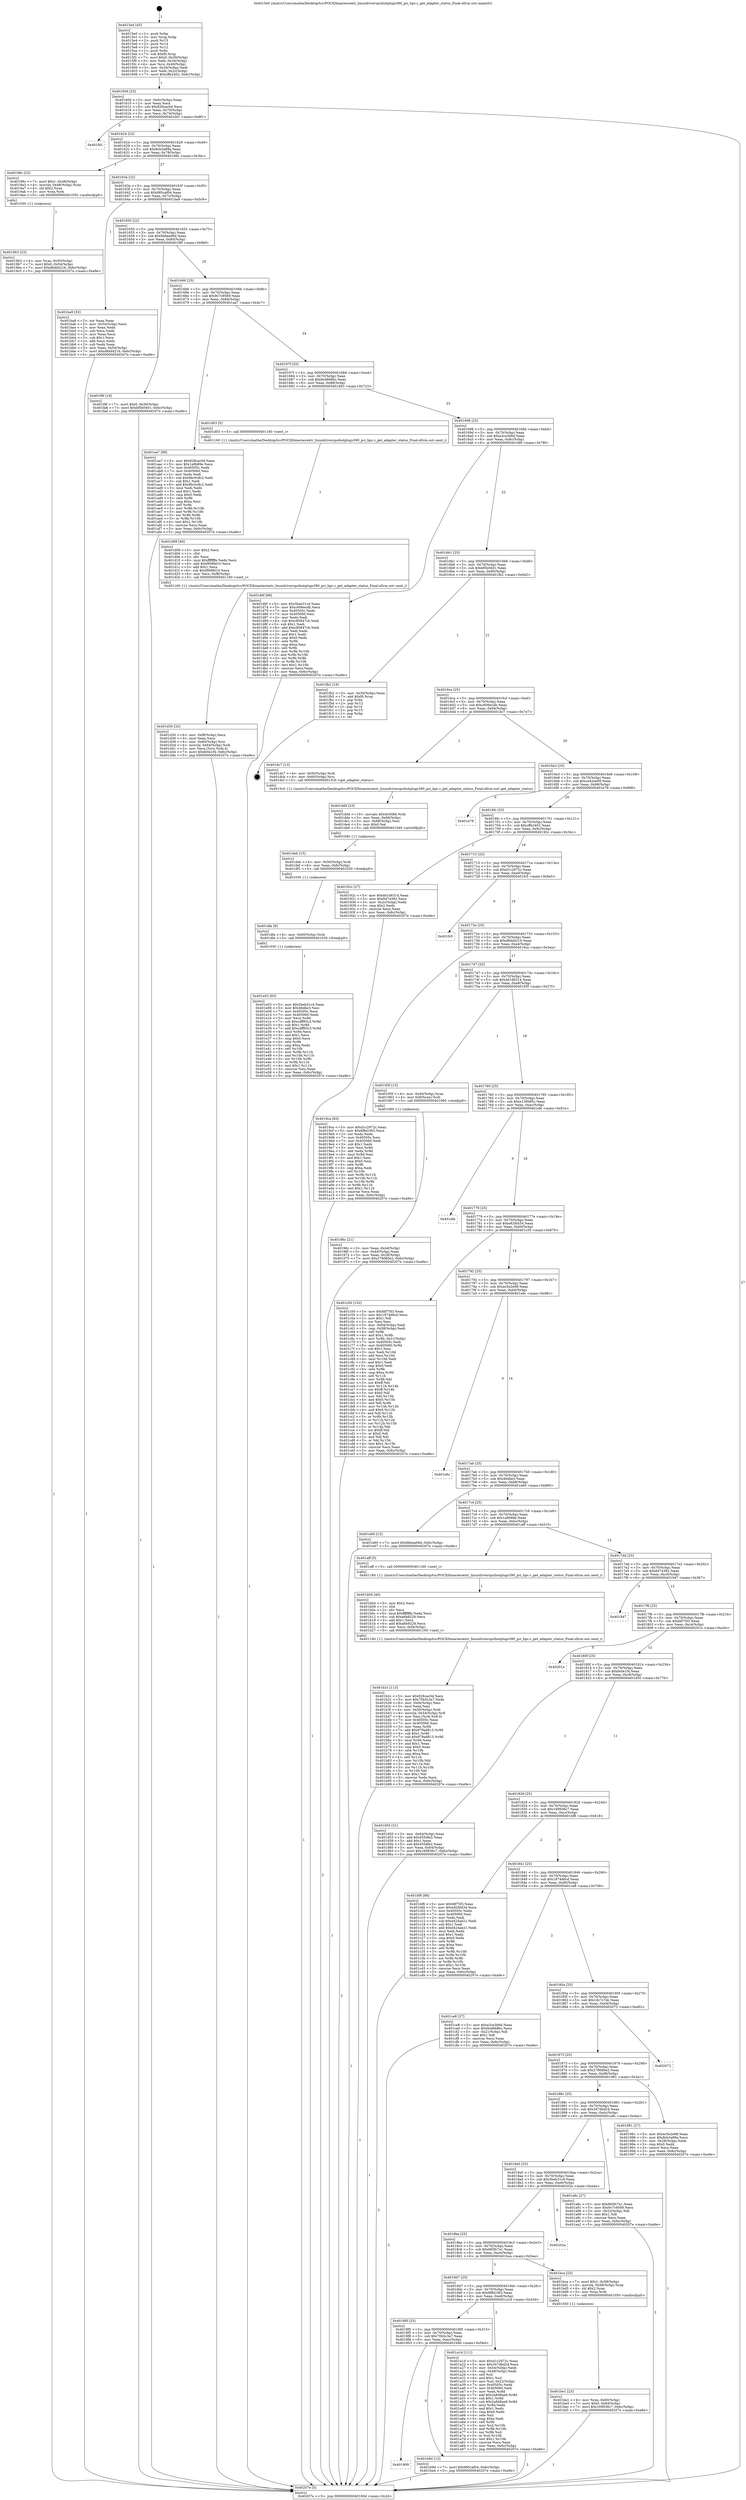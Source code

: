 digraph "0x4015e0" {
  label = "0x4015e0 (/mnt/c/Users/mathe/Desktop/tcc/POCII/binaries/extr_linuxdriverspcihotplugs390_pci_hpc.c_get_adapter_status_Final-ollvm.out::main(0))"
  labelloc = "t"
  node[shape=record]

  Entry [label="",width=0.3,height=0.3,shape=circle,fillcolor=black,style=filled]
  "0x40160d" [label="{
     0x40160d [23]\l
     | [instrs]\l
     &nbsp;&nbsp;0x40160d \<+3\>: mov -0x6c(%rbp),%eax\l
     &nbsp;&nbsp;0x401610 \<+2\>: mov %eax,%ecx\l
     &nbsp;&nbsp;0x401612 \<+6\>: sub $0x828cac0d,%ecx\l
     &nbsp;&nbsp;0x401618 \<+3\>: mov %eax,-0x70(%rbp)\l
     &nbsp;&nbsp;0x40161b \<+3\>: mov %ecx,-0x74(%rbp)\l
     &nbsp;&nbsp;0x40161e \<+6\>: je 0000000000401fd1 \<main+0x9f1\>\l
  }"]
  "0x401fd1" [label="{
     0x401fd1\l
  }", style=dashed]
  "0x401624" [label="{
     0x401624 [22]\l
     | [instrs]\l
     &nbsp;&nbsp;0x401624 \<+5\>: jmp 0000000000401629 \<main+0x49\>\l
     &nbsp;&nbsp;0x401629 \<+3\>: mov -0x70(%rbp),%eax\l
     &nbsp;&nbsp;0x40162c \<+5\>: sub $0x8cb3a89a,%eax\l
     &nbsp;&nbsp;0x401631 \<+3\>: mov %eax,-0x78(%rbp)\l
     &nbsp;&nbsp;0x401634 \<+6\>: je 000000000040199c \<main+0x3bc\>\l
  }"]
  Exit [label="",width=0.3,height=0.3,shape=circle,fillcolor=black,style=filled,peripheries=2]
  "0x40199c" [label="{
     0x40199c [23]\l
     | [instrs]\l
     &nbsp;&nbsp;0x40199c \<+7\>: movl $0x1,-0x48(%rbp)\l
     &nbsp;&nbsp;0x4019a3 \<+4\>: movslq -0x48(%rbp),%rax\l
     &nbsp;&nbsp;0x4019a7 \<+4\>: shl $0x2,%rax\l
     &nbsp;&nbsp;0x4019ab \<+3\>: mov %rax,%rdi\l
     &nbsp;&nbsp;0x4019ae \<+5\>: call 0000000000401050 \<malloc@plt\>\l
     | [calls]\l
     &nbsp;&nbsp;0x401050 \{1\} (unknown)\l
  }"]
  "0x40163a" [label="{
     0x40163a [22]\l
     | [instrs]\l
     &nbsp;&nbsp;0x40163a \<+5\>: jmp 000000000040163f \<main+0x5f\>\l
     &nbsp;&nbsp;0x40163f \<+3\>: mov -0x70(%rbp),%eax\l
     &nbsp;&nbsp;0x401642 \<+5\>: sub $0x985caf04,%eax\l
     &nbsp;&nbsp;0x401647 \<+3\>: mov %eax,-0x7c(%rbp)\l
     &nbsp;&nbsp;0x40164a \<+6\>: je 0000000000401ba9 \<main+0x5c9\>\l
  }"]
  "0x401e03" [label="{
     0x401e03 [93]\l
     | [instrs]\l
     &nbsp;&nbsp;0x401e03 \<+5\>: mov $0x3beb31c4,%eax\l
     &nbsp;&nbsp;0x401e08 \<+5\>: mov $0x46dbe3,%esi\l
     &nbsp;&nbsp;0x401e0d \<+7\>: mov 0x40505c,%ecx\l
     &nbsp;&nbsp;0x401e14 \<+7\>: mov 0x405060,%edx\l
     &nbsp;&nbsp;0x401e1b \<+3\>: mov %ecx,%r8d\l
     &nbsp;&nbsp;0x401e1e \<+7\>: sub $0xcdff93c3,%r8d\l
     &nbsp;&nbsp;0x401e25 \<+4\>: sub $0x1,%r8d\l
     &nbsp;&nbsp;0x401e29 \<+7\>: add $0xcdff93c3,%r8d\l
     &nbsp;&nbsp;0x401e30 \<+4\>: imul %r8d,%ecx\l
     &nbsp;&nbsp;0x401e34 \<+3\>: and $0x1,%ecx\l
     &nbsp;&nbsp;0x401e37 \<+3\>: cmp $0x0,%ecx\l
     &nbsp;&nbsp;0x401e3a \<+4\>: sete %r9b\l
     &nbsp;&nbsp;0x401e3e \<+3\>: cmp $0xa,%edx\l
     &nbsp;&nbsp;0x401e41 \<+4\>: setl %r10b\l
     &nbsp;&nbsp;0x401e45 \<+3\>: mov %r9b,%r11b\l
     &nbsp;&nbsp;0x401e48 \<+3\>: and %r10b,%r11b\l
     &nbsp;&nbsp;0x401e4b \<+3\>: xor %r10b,%r9b\l
     &nbsp;&nbsp;0x401e4e \<+3\>: or %r9b,%r11b\l
     &nbsp;&nbsp;0x401e51 \<+4\>: test $0x1,%r11b\l
     &nbsp;&nbsp;0x401e55 \<+3\>: cmovne %esi,%eax\l
     &nbsp;&nbsp;0x401e58 \<+3\>: mov %eax,-0x6c(%rbp)\l
     &nbsp;&nbsp;0x401e5b \<+5\>: jmp 000000000040207e \<main+0xa9e\>\l
  }"]
  "0x401ba9" [label="{
     0x401ba9 [33]\l
     | [instrs]\l
     &nbsp;&nbsp;0x401ba9 \<+2\>: xor %eax,%eax\l
     &nbsp;&nbsp;0x401bab \<+3\>: mov -0x54(%rbp),%ecx\l
     &nbsp;&nbsp;0x401bae \<+2\>: mov %eax,%edx\l
     &nbsp;&nbsp;0x401bb0 \<+2\>: sub %ecx,%edx\l
     &nbsp;&nbsp;0x401bb2 \<+2\>: mov %eax,%ecx\l
     &nbsp;&nbsp;0x401bb4 \<+3\>: sub $0x1,%ecx\l
     &nbsp;&nbsp;0x401bb7 \<+2\>: add %ecx,%edx\l
     &nbsp;&nbsp;0x401bb9 \<+2\>: sub %edx,%eax\l
     &nbsp;&nbsp;0x401bbb \<+3\>: mov %eax,-0x54(%rbp)\l
     &nbsp;&nbsp;0x401bbe \<+7\>: movl $0xd8dd4216,-0x6c(%rbp)\l
     &nbsp;&nbsp;0x401bc5 \<+5\>: jmp 000000000040207e \<main+0xa9e\>\l
  }"]
  "0x401650" [label="{
     0x401650 [22]\l
     | [instrs]\l
     &nbsp;&nbsp;0x401650 \<+5\>: jmp 0000000000401655 \<main+0x75\>\l
     &nbsp;&nbsp;0x401655 \<+3\>: mov -0x70(%rbp),%eax\l
     &nbsp;&nbsp;0x401658 \<+5\>: sub $0x9bbea06d,%eax\l
     &nbsp;&nbsp;0x40165d \<+3\>: mov %eax,-0x80(%rbp)\l
     &nbsp;&nbsp;0x401660 \<+6\>: je 0000000000401f9f \<main+0x9bf\>\l
  }"]
  "0x401dfa" [label="{
     0x401dfa [9]\l
     | [instrs]\l
     &nbsp;&nbsp;0x401dfa \<+4\>: mov -0x60(%rbp),%rdi\l
     &nbsp;&nbsp;0x401dfe \<+5\>: call 0000000000401030 \<free@plt\>\l
     | [calls]\l
     &nbsp;&nbsp;0x401030 \{1\} (unknown)\l
  }"]
  "0x401f9f" [label="{
     0x401f9f [19]\l
     | [instrs]\l
     &nbsp;&nbsp;0x401f9f \<+7\>: movl $0x0,-0x30(%rbp)\l
     &nbsp;&nbsp;0x401fa6 \<+7\>: movl $0xbf5b0401,-0x6c(%rbp)\l
     &nbsp;&nbsp;0x401fad \<+5\>: jmp 000000000040207e \<main+0xa9e\>\l
  }"]
  "0x401666" [label="{
     0x401666 [25]\l
     | [instrs]\l
     &nbsp;&nbsp;0x401666 \<+5\>: jmp 000000000040166b \<main+0x8b\>\l
     &nbsp;&nbsp;0x40166b \<+3\>: mov -0x70(%rbp),%eax\l
     &nbsp;&nbsp;0x40166e \<+5\>: sub $0x9c7c9569,%eax\l
     &nbsp;&nbsp;0x401673 \<+6\>: mov %eax,-0x84(%rbp)\l
     &nbsp;&nbsp;0x401679 \<+6\>: je 0000000000401aa7 \<main+0x4c7\>\l
  }"]
  "0x401deb" [label="{
     0x401deb [15]\l
     | [instrs]\l
     &nbsp;&nbsp;0x401deb \<+4\>: mov -0x50(%rbp),%rdi\l
     &nbsp;&nbsp;0x401def \<+6\>: mov %eax,-0xfc(%rbp)\l
     &nbsp;&nbsp;0x401df5 \<+5\>: call 0000000000401030 \<free@plt\>\l
     | [calls]\l
     &nbsp;&nbsp;0x401030 \{1\} (unknown)\l
  }"]
  "0x401aa7" [label="{
     0x401aa7 [88]\l
     | [instrs]\l
     &nbsp;&nbsp;0x401aa7 \<+5\>: mov $0x828cac0d,%eax\l
     &nbsp;&nbsp;0x401aac \<+5\>: mov $0x1a9b89e,%ecx\l
     &nbsp;&nbsp;0x401ab1 \<+7\>: mov 0x40505c,%edx\l
     &nbsp;&nbsp;0x401ab8 \<+7\>: mov 0x405060,%esi\l
     &nbsp;&nbsp;0x401abf \<+2\>: mov %edx,%edi\l
     &nbsp;&nbsp;0x401ac1 \<+6\>: sub $0x9bc0c8c2,%edi\l
     &nbsp;&nbsp;0x401ac7 \<+3\>: sub $0x1,%edi\l
     &nbsp;&nbsp;0x401aca \<+6\>: add $0x9bc0c8c2,%edi\l
     &nbsp;&nbsp;0x401ad0 \<+3\>: imul %edi,%edx\l
     &nbsp;&nbsp;0x401ad3 \<+3\>: and $0x1,%edx\l
     &nbsp;&nbsp;0x401ad6 \<+3\>: cmp $0x0,%edx\l
     &nbsp;&nbsp;0x401ad9 \<+4\>: sete %r8b\l
     &nbsp;&nbsp;0x401add \<+3\>: cmp $0xa,%esi\l
     &nbsp;&nbsp;0x401ae0 \<+4\>: setl %r9b\l
     &nbsp;&nbsp;0x401ae4 \<+3\>: mov %r8b,%r10b\l
     &nbsp;&nbsp;0x401ae7 \<+3\>: and %r9b,%r10b\l
     &nbsp;&nbsp;0x401aea \<+3\>: xor %r9b,%r8b\l
     &nbsp;&nbsp;0x401aed \<+3\>: or %r8b,%r10b\l
     &nbsp;&nbsp;0x401af0 \<+4\>: test $0x1,%r10b\l
     &nbsp;&nbsp;0x401af4 \<+3\>: cmovne %ecx,%eax\l
     &nbsp;&nbsp;0x401af7 \<+3\>: mov %eax,-0x6c(%rbp)\l
     &nbsp;&nbsp;0x401afa \<+5\>: jmp 000000000040207e \<main+0xa9e\>\l
  }"]
  "0x40167f" [label="{
     0x40167f [25]\l
     | [instrs]\l
     &nbsp;&nbsp;0x40167f \<+5\>: jmp 0000000000401684 \<main+0xa4\>\l
     &nbsp;&nbsp;0x401684 \<+3\>: mov -0x70(%rbp),%eax\l
     &nbsp;&nbsp;0x401687 \<+5\>: sub $0x9cd668bc,%eax\l
     &nbsp;&nbsp;0x40168c \<+6\>: mov %eax,-0x88(%rbp)\l
     &nbsp;&nbsp;0x401692 \<+6\>: je 0000000000401d03 \<main+0x723\>\l
  }"]
  "0x401dd4" [label="{
     0x401dd4 [23]\l
     | [instrs]\l
     &nbsp;&nbsp;0x401dd4 \<+10\>: movabs $0x4030b6,%rdi\l
     &nbsp;&nbsp;0x401dde \<+3\>: mov %eax,-0x68(%rbp)\l
     &nbsp;&nbsp;0x401de1 \<+3\>: mov -0x68(%rbp),%esi\l
     &nbsp;&nbsp;0x401de4 \<+2\>: mov $0x0,%al\l
     &nbsp;&nbsp;0x401de6 \<+5\>: call 0000000000401040 \<printf@plt\>\l
     | [calls]\l
     &nbsp;&nbsp;0x401040 \{1\} (unknown)\l
  }"]
  "0x401d03" [label="{
     0x401d03 [5]\l
     | [instrs]\l
     &nbsp;&nbsp;0x401d03 \<+5\>: call 0000000000401160 \<next_i\>\l
     | [calls]\l
     &nbsp;&nbsp;0x401160 \{1\} (/mnt/c/Users/mathe/Desktop/tcc/POCII/binaries/extr_linuxdriverspcihotplugs390_pci_hpc.c_get_adapter_status_Final-ollvm.out::next_i)\l
  }"]
  "0x401698" [label="{
     0x401698 [25]\l
     | [instrs]\l
     &nbsp;&nbsp;0x401698 \<+5\>: jmp 000000000040169d \<main+0xbd\>\l
     &nbsp;&nbsp;0x40169d \<+3\>: mov -0x70(%rbp),%eax\l
     &nbsp;&nbsp;0x4016a0 \<+5\>: sub $0xa3ce3b6d,%eax\l
     &nbsp;&nbsp;0x4016a5 \<+6\>: mov %eax,-0x8c(%rbp)\l
     &nbsp;&nbsp;0x4016ab \<+6\>: je 0000000000401d6f \<main+0x78f\>\l
  }"]
  "0x401d30" [label="{
     0x401d30 [32]\l
     | [instrs]\l
     &nbsp;&nbsp;0x401d30 \<+6\>: mov -0xf8(%rbp),%ecx\l
     &nbsp;&nbsp;0x401d36 \<+3\>: imul %eax,%ecx\l
     &nbsp;&nbsp;0x401d39 \<+4\>: mov -0x60(%rbp),%rsi\l
     &nbsp;&nbsp;0x401d3d \<+4\>: movslq -0x64(%rbp),%rdi\l
     &nbsp;&nbsp;0x401d41 \<+3\>: mov %ecx,(%rsi,%rdi,4)\l
     &nbsp;&nbsp;0x401d44 \<+7\>: movl $0xfe5e1f4,-0x6c(%rbp)\l
     &nbsp;&nbsp;0x401d4b \<+5\>: jmp 000000000040207e \<main+0xa9e\>\l
  }"]
  "0x401d6f" [label="{
     0x401d6f [88]\l
     | [instrs]\l
     &nbsp;&nbsp;0x401d6f \<+5\>: mov $0x3beb31c4,%eax\l
     &nbsp;&nbsp;0x401d74 \<+5\>: mov $0xc606ecdb,%ecx\l
     &nbsp;&nbsp;0x401d79 \<+7\>: mov 0x40505c,%edx\l
     &nbsp;&nbsp;0x401d80 \<+7\>: mov 0x405060,%esi\l
     &nbsp;&nbsp;0x401d87 \<+2\>: mov %edx,%edi\l
     &nbsp;&nbsp;0x401d89 \<+6\>: sub $0xc85847cb,%edi\l
     &nbsp;&nbsp;0x401d8f \<+3\>: sub $0x1,%edi\l
     &nbsp;&nbsp;0x401d92 \<+6\>: add $0xc85847cb,%edi\l
     &nbsp;&nbsp;0x401d98 \<+3\>: imul %edi,%edx\l
     &nbsp;&nbsp;0x401d9b \<+3\>: and $0x1,%edx\l
     &nbsp;&nbsp;0x401d9e \<+3\>: cmp $0x0,%edx\l
     &nbsp;&nbsp;0x401da1 \<+4\>: sete %r8b\l
     &nbsp;&nbsp;0x401da5 \<+3\>: cmp $0xa,%esi\l
     &nbsp;&nbsp;0x401da8 \<+4\>: setl %r9b\l
     &nbsp;&nbsp;0x401dac \<+3\>: mov %r8b,%r10b\l
     &nbsp;&nbsp;0x401daf \<+3\>: and %r9b,%r10b\l
     &nbsp;&nbsp;0x401db2 \<+3\>: xor %r9b,%r8b\l
     &nbsp;&nbsp;0x401db5 \<+3\>: or %r8b,%r10b\l
     &nbsp;&nbsp;0x401db8 \<+4\>: test $0x1,%r10b\l
     &nbsp;&nbsp;0x401dbc \<+3\>: cmovne %ecx,%eax\l
     &nbsp;&nbsp;0x401dbf \<+3\>: mov %eax,-0x6c(%rbp)\l
     &nbsp;&nbsp;0x401dc2 \<+5\>: jmp 000000000040207e \<main+0xa9e\>\l
  }"]
  "0x4016b1" [label="{
     0x4016b1 [25]\l
     | [instrs]\l
     &nbsp;&nbsp;0x4016b1 \<+5\>: jmp 00000000004016b6 \<main+0xd6\>\l
     &nbsp;&nbsp;0x4016b6 \<+3\>: mov -0x70(%rbp),%eax\l
     &nbsp;&nbsp;0x4016b9 \<+5\>: sub $0xbf5b0401,%eax\l
     &nbsp;&nbsp;0x4016be \<+6\>: mov %eax,-0x90(%rbp)\l
     &nbsp;&nbsp;0x4016c4 \<+6\>: je 0000000000401fb2 \<main+0x9d2\>\l
  }"]
  "0x401d08" [label="{
     0x401d08 [40]\l
     | [instrs]\l
     &nbsp;&nbsp;0x401d08 \<+5\>: mov $0x2,%ecx\l
     &nbsp;&nbsp;0x401d0d \<+1\>: cltd\l
     &nbsp;&nbsp;0x401d0e \<+2\>: idiv %ecx\l
     &nbsp;&nbsp;0x401d10 \<+6\>: imul $0xfffffffe,%edx,%ecx\l
     &nbsp;&nbsp;0x401d16 \<+6\>: add $0xf908fd10,%ecx\l
     &nbsp;&nbsp;0x401d1c \<+3\>: add $0x1,%ecx\l
     &nbsp;&nbsp;0x401d1f \<+6\>: sub $0xf908fd10,%ecx\l
     &nbsp;&nbsp;0x401d25 \<+6\>: mov %ecx,-0xf8(%rbp)\l
     &nbsp;&nbsp;0x401d2b \<+5\>: call 0000000000401160 \<next_i\>\l
     | [calls]\l
     &nbsp;&nbsp;0x401160 \{1\} (/mnt/c/Users/mathe/Desktop/tcc/POCII/binaries/extr_linuxdriverspcihotplugs390_pci_hpc.c_get_adapter_status_Final-ollvm.out::next_i)\l
  }"]
  "0x401fb2" [label="{
     0x401fb2 [19]\l
     | [instrs]\l
     &nbsp;&nbsp;0x401fb2 \<+3\>: mov -0x30(%rbp),%eax\l
     &nbsp;&nbsp;0x401fb5 \<+7\>: add $0xf0,%rsp\l
     &nbsp;&nbsp;0x401fbc \<+1\>: pop %rbx\l
     &nbsp;&nbsp;0x401fbd \<+2\>: pop %r12\l
     &nbsp;&nbsp;0x401fbf \<+2\>: pop %r14\l
     &nbsp;&nbsp;0x401fc1 \<+2\>: pop %r15\l
     &nbsp;&nbsp;0x401fc3 \<+1\>: pop %rbp\l
     &nbsp;&nbsp;0x401fc4 \<+1\>: ret\l
  }"]
  "0x4016ca" [label="{
     0x4016ca [25]\l
     | [instrs]\l
     &nbsp;&nbsp;0x4016ca \<+5\>: jmp 00000000004016cf \<main+0xef\>\l
     &nbsp;&nbsp;0x4016cf \<+3\>: mov -0x70(%rbp),%eax\l
     &nbsp;&nbsp;0x4016d2 \<+5\>: sub $0xc606ecdb,%eax\l
     &nbsp;&nbsp;0x4016d7 \<+6\>: mov %eax,-0x94(%rbp)\l
     &nbsp;&nbsp;0x4016dd \<+6\>: je 0000000000401dc7 \<main+0x7e7\>\l
  }"]
  "0x401be1" [label="{
     0x401be1 [23]\l
     | [instrs]\l
     &nbsp;&nbsp;0x401be1 \<+4\>: mov %rax,-0x60(%rbp)\l
     &nbsp;&nbsp;0x401be5 \<+7\>: movl $0x0,-0x64(%rbp)\l
     &nbsp;&nbsp;0x401bec \<+7\>: movl $0x169936c7,-0x6c(%rbp)\l
     &nbsp;&nbsp;0x401bf3 \<+5\>: jmp 000000000040207e \<main+0xa9e\>\l
  }"]
  "0x401dc7" [label="{
     0x401dc7 [13]\l
     | [instrs]\l
     &nbsp;&nbsp;0x401dc7 \<+4\>: mov -0x50(%rbp),%rdi\l
     &nbsp;&nbsp;0x401dcb \<+4\>: mov -0x60(%rbp),%rsi\l
     &nbsp;&nbsp;0x401dcf \<+5\>: call 00000000004015c0 \<get_adapter_status\>\l
     | [calls]\l
     &nbsp;&nbsp;0x4015c0 \{1\} (/mnt/c/Users/mathe/Desktop/tcc/POCII/binaries/extr_linuxdriverspcihotplugs390_pci_hpc.c_get_adapter_status_Final-ollvm.out::get_adapter_status)\l
  }"]
  "0x4016e3" [label="{
     0x4016e3 [25]\l
     | [instrs]\l
     &nbsp;&nbsp;0x4016e3 \<+5\>: jmp 00000000004016e8 \<main+0x108\>\l
     &nbsp;&nbsp;0x4016e8 \<+3\>: mov -0x70(%rbp),%eax\l
     &nbsp;&nbsp;0x4016eb \<+5\>: sub $0xce42ee09,%eax\l
     &nbsp;&nbsp;0x4016f0 \<+6\>: mov %eax,-0x98(%rbp)\l
     &nbsp;&nbsp;0x4016f6 \<+6\>: je 0000000000401e78 \<main+0x898\>\l
  }"]
  "0x401909" [label="{
     0x401909\l
  }", style=dashed]
  "0x401e78" [label="{
     0x401e78\l
  }", style=dashed]
  "0x4016fc" [label="{
     0x4016fc [25]\l
     | [instrs]\l
     &nbsp;&nbsp;0x4016fc \<+5\>: jmp 0000000000401701 \<main+0x121\>\l
     &nbsp;&nbsp;0x401701 \<+3\>: mov -0x70(%rbp),%eax\l
     &nbsp;&nbsp;0x401704 \<+5\>: sub $0xcffe2402,%eax\l
     &nbsp;&nbsp;0x401709 \<+6\>: mov %eax,-0x9c(%rbp)\l
     &nbsp;&nbsp;0x40170f \<+6\>: je 000000000040192c \<main+0x34c\>\l
  }"]
  "0x401b9d" [label="{
     0x401b9d [12]\l
     | [instrs]\l
     &nbsp;&nbsp;0x401b9d \<+7\>: movl $0x985caf04,-0x6c(%rbp)\l
     &nbsp;&nbsp;0x401ba4 \<+5\>: jmp 000000000040207e \<main+0xa9e\>\l
  }"]
  "0x40192c" [label="{
     0x40192c [27]\l
     | [instrs]\l
     &nbsp;&nbsp;0x40192c \<+5\>: mov $0xdd1d6314,%eax\l
     &nbsp;&nbsp;0x401931 \<+5\>: mov $0x8474392,%ecx\l
     &nbsp;&nbsp;0x401936 \<+3\>: mov -0x2c(%rbp),%edx\l
     &nbsp;&nbsp;0x401939 \<+3\>: cmp $0x2,%edx\l
     &nbsp;&nbsp;0x40193c \<+3\>: cmovne %ecx,%eax\l
     &nbsp;&nbsp;0x40193f \<+3\>: mov %eax,-0x6c(%rbp)\l
     &nbsp;&nbsp;0x401942 \<+5\>: jmp 000000000040207e \<main+0xa9e\>\l
  }"]
  "0x401715" [label="{
     0x401715 [25]\l
     | [instrs]\l
     &nbsp;&nbsp;0x401715 \<+5\>: jmp 000000000040171a \<main+0x13a\>\l
     &nbsp;&nbsp;0x40171a \<+3\>: mov -0x70(%rbp),%eax\l
     &nbsp;&nbsp;0x40171d \<+5\>: sub $0xd1c2972c,%eax\l
     &nbsp;&nbsp;0x401722 \<+6\>: mov %eax,-0xa0(%rbp)\l
     &nbsp;&nbsp;0x401728 \<+6\>: je 0000000000401fc5 \<main+0x9e5\>\l
  }"]
  "0x40207e" [label="{
     0x40207e [5]\l
     | [instrs]\l
     &nbsp;&nbsp;0x40207e \<+5\>: jmp 000000000040160d \<main+0x2d\>\l
  }"]
  "0x4015e0" [label="{
     0x4015e0 [45]\l
     | [instrs]\l
     &nbsp;&nbsp;0x4015e0 \<+1\>: push %rbp\l
     &nbsp;&nbsp;0x4015e1 \<+3\>: mov %rsp,%rbp\l
     &nbsp;&nbsp;0x4015e4 \<+2\>: push %r15\l
     &nbsp;&nbsp;0x4015e6 \<+2\>: push %r14\l
     &nbsp;&nbsp;0x4015e8 \<+2\>: push %r12\l
     &nbsp;&nbsp;0x4015ea \<+1\>: push %rbx\l
     &nbsp;&nbsp;0x4015eb \<+7\>: sub $0xf0,%rsp\l
     &nbsp;&nbsp;0x4015f2 \<+7\>: movl $0x0,-0x30(%rbp)\l
     &nbsp;&nbsp;0x4015f9 \<+3\>: mov %edi,-0x34(%rbp)\l
     &nbsp;&nbsp;0x4015fc \<+4\>: mov %rsi,-0x40(%rbp)\l
     &nbsp;&nbsp;0x401600 \<+3\>: mov -0x34(%rbp),%edi\l
     &nbsp;&nbsp;0x401603 \<+3\>: mov %edi,-0x2c(%rbp)\l
     &nbsp;&nbsp;0x401606 \<+7\>: movl $0xcffe2402,-0x6c(%rbp)\l
  }"]
  "0x401b2c" [label="{
     0x401b2c [113]\l
     | [instrs]\l
     &nbsp;&nbsp;0x401b2c \<+5\>: mov $0x828cac0d,%ecx\l
     &nbsp;&nbsp;0x401b31 \<+5\>: mov $0x70b5c3a7,%edx\l
     &nbsp;&nbsp;0x401b36 \<+6\>: mov -0xf4(%rbp),%esi\l
     &nbsp;&nbsp;0x401b3c \<+3\>: imul %eax,%esi\l
     &nbsp;&nbsp;0x401b3f \<+4\>: mov -0x50(%rbp),%rdi\l
     &nbsp;&nbsp;0x401b43 \<+4\>: movslq -0x54(%rbp),%r8\l
     &nbsp;&nbsp;0x401b47 \<+4\>: mov %esi,(%rdi,%r8,4)\l
     &nbsp;&nbsp;0x401b4b \<+7\>: mov 0x40505c,%eax\l
     &nbsp;&nbsp;0x401b52 \<+7\>: mov 0x405060,%esi\l
     &nbsp;&nbsp;0x401b59 \<+3\>: mov %eax,%r9d\l
     &nbsp;&nbsp;0x401b5c \<+7\>: add $0x979ad813,%r9d\l
     &nbsp;&nbsp;0x401b63 \<+4\>: sub $0x1,%r9d\l
     &nbsp;&nbsp;0x401b67 \<+7\>: sub $0x979ad813,%r9d\l
     &nbsp;&nbsp;0x401b6e \<+4\>: imul %r9d,%eax\l
     &nbsp;&nbsp;0x401b72 \<+3\>: and $0x1,%eax\l
     &nbsp;&nbsp;0x401b75 \<+3\>: cmp $0x0,%eax\l
     &nbsp;&nbsp;0x401b78 \<+4\>: sete %r10b\l
     &nbsp;&nbsp;0x401b7c \<+3\>: cmp $0xa,%esi\l
     &nbsp;&nbsp;0x401b7f \<+4\>: setl %r11b\l
     &nbsp;&nbsp;0x401b83 \<+3\>: mov %r10b,%bl\l
     &nbsp;&nbsp;0x401b86 \<+3\>: and %r11b,%bl\l
     &nbsp;&nbsp;0x401b89 \<+3\>: xor %r11b,%r10b\l
     &nbsp;&nbsp;0x401b8c \<+3\>: or %r10b,%bl\l
     &nbsp;&nbsp;0x401b8f \<+3\>: test $0x1,%bl\l
     &nbsp;&nbsp;0x401b92 \<+3\>: cmovne %edx,%ecx\l
     &nbsp;&nbsp;0x401b95 \<+3\>: mov %ecx,-0x6c(%rbp)\l
     &nbsp;&nbsp;0x401b98 \<+5\>: jmp 000000000040207e \<main+0xa9e\>\l
  }"]
  "0x401fc5" [label="{
     0x401fc5\l
  }", style=dashed]
  "0x40172e" [label="{
     0x40172e [25]\l
     | [instrs]\l
     &nbsp;&nbsp;0x40172e \<+5\>: jmp 0000000000401733 \<main+0x153\>\l
     &nbsp;&nbsp;0x401733 \<+3\>: mov -0x70(%rbp),%eax\l
     &nbsp;&nbsp;0x401736 \<+5\>: sub $0xd8dd4216,%eax\l
     &nbsp;&nbsp;0x40173b \<+6\>: mov %eax,-0xa4(%rbp)\l
     &nbsp;&nbsp;0x401741 \<+6\>: je 00000000004019ca \<main+0x3ea\>\l
  }"]
  "0x401b04" [label="{
     0x401b04 [40]\l
     | [instrs]\l
     &nbsp;&nbsp;0x401b04 \<+5\>: mov $0x2,%ecx\l
     &nbsp;&nbsp;0x401b09 \<+1\>: cltd\l
     &nbsp;&nbsp;0x401b0a \<+2\>: idiv %ecx\l
     &nbsp;&nbsp;0x401b0c \<+6\>: imul $0xfffffffe,%edx,%ecx\l
     &nbsp;&nbsp;0x401b12 \<+6\>: sub $0xa6b9229,%ecx\l
     &nbsp;&nbsp;0x401b18 \<+3\>: add $0x1,%ecx\l
     &nbsp;&nbsp;0x401b1b \<+6\>: add $0xa6b9229,%ecx\l
     &nbsp;&nbsp;0x401b21 \<+6\>: mov %ecx,-0xf4(%rbp)\l
     &nbsp;&nbsp;0x401b27 \<+5\>: call 0000000000401160 \<next_i\>\l
     | [calls]\l
     &nbsp;&nbsp;0x401160 \{1\} (/mnt/c/Users/mathe/Desktop/tcc/POCII/binaries/extr_linuxdriverspcihotplugs390_pci_hpc.c_get_adapter_status_Final-ollvm.out::next_i)\l
  }"]
  "0x4019ca" [label="{
     0x4019ca [83]\l
     | [instrs]\l
     &nbsp;&nbsp;0x4019ca \<+5\>: mov $0xd1c2972c,%eax\l
     &nbsp;&nbsp;0x4019cf \<+5\>: mov $0x6f8d1f63,%ecx\l
     &nbsp;&nbsp;0x4019d4 \<+2\>: xor %edx,%edx\l
     &nbsp;&nbsp;0x4019d6 \<+7\>: mov 0x40505c,%esi\l
     &nbsp;&nbsp;0x4019dd \<+7\>: mov 0x405060,%edi\l
     &nbsp;&nbsp;0x4019e4 \<+3\>: sub $0x1,%edx\l
     &nbsp;&nbsp;0x4019e7 \<+3\>: mov %esi,%r8d\l
     &nbsp;&nbsp;0x4019ea \<+3\>: add %edx,%r8d\l
     &nbsp;&nbsp;0x4019ed \<+4\>: imul %r8d,%esi\l
     &nbsp;&nbsp;0x4019f1 \<+3\>: and $0x1,%esi\l
     &nbsp;&nbsp;0x4019f4 \<+3\>: cmp $0x0,%esi\l
     &nbsp;&nbsp;0x4019f7 \<+4\>: sete %r9b\l
     &nbsp;&nbsp;0x4019fb \<+3\>: cmp $0xa,%edi\l
     &nbsp;&nbsp;0x4019fe \<+4\>: setl %r10b\l
     &nbsp;&nbsp;0x401a02 \<+3\>: mov %r9b,%r11b\l
     &nbsp;&nbsp;0x401a05 \<+3\>: and %r10b,%r11b\l
     &nbsp;&nbsp;0x401a08 \<+3\>: xor %r10b,%r9b\l
     &nbsp;&nbsp;0x401a0b \<+3\>: or %r9b,%r11b\l
     &nbsp;&nbsp;0x401a0e \<+4\>: test $0x1,%r11b\l
     &nbsp;&nbsp;0x401a12 \<+3\>: cmovne %ecx,%eax\l
     &nbsp;&nbsp;0x401a15 \<+3\>: mov %eax,-0x6c(%rbp)\l
     &nbsp;&nbsp;0x401a18 \<+5\>: jmp 000000000040207e \<main+0xa9e\>\l
  }"]
  "0x401747" [label="{
     0x401747 [25]\l
     | [instrs]\l
     &nbsp;&nbsp;0x401747 \<+5\>: jmp 000000000040174c \<main+0x16c\>\l
     &nbsp;&nbsp;0x40174c \<+3\>: mov -0x70(%rbp),%eax\l
     &nbsp;&nbsp;0x40174f \<+5\>: sub $0xdd1d6314,%eax\l
     &nbsp;&nbsp;0x401754 \<+6\>: mov %eax,-0xa8(%rbp)\l
     &nbsp;&nbsp;0x40175a \<+6\>: je 000000000040195f \<main+0x37f\>\l
  }"]
  "0x4018f0" [label="{
     0x4018f0 [25]\l
     | [instrs]\l
     &nbsp;&nbsp;0x4018f0 \<+5\>: jmp 00000000004018f5 \<main+0x315\>\l
     &nbsp;&nbsp;0x4018f5 \<+3\>: mov -0x70(%rbp),%eax\l
     &nbsp;&nbsp;0x4018f8 \<+5\>: sub $0x70b5c3a7,%eax\l
     &nbsp;&nbsp;0x4018fd \<+6\>: mov %eax,-0xec(%rbp)\l
     &nbsp;&nbsp;0x401903 \<+6\>: je 0000000000401b9d \<main+0x5bd\>\l
  }"]
  "0x40195f" [label="{
     0x40195f [13]\l
     | [instrs]\l
     &nbsp;&nbsp;0x40195f \<+4\>: mov -0x40(%rbp),%rax\l
     &nbsp;&nbsp;0x401963 \<+4\>: mov 0x8(%rax),%rdi\l
     &nbsp;&nbsp;0x401967 \<+5\>: call 0000000000401060 \<atoi@plt\>\l
     | [calls]\l
     &nbsp;&nbsp;0x401060 \{1\} (unknown)\l
  }"]
  "0x401760" [label="{
     0x401760 [25]\l
     | [instrs]\l
     &nbsp;&nbsp;0x401760 \<+5\>: jmp 0000000000401765 \<main+0x185\>\l
     &nbsp;&nbsp;0x401765 \<+3\>: mov -0x70(%rbp),%eax\l
     &nbsp;&nbsp;0x401768 \<+5\>: sub $0xe130b85c,%eax\l
     &nbsp;&nbsp;0x40176d \<+6\>: mov %eax,-0xac(%rbp)\l
     &nbsp;&nbsp;0x401773 \<+6\>: je 0000000000401efe \<main+0x91e\>\l
  }"]
  "0x40196c" [label="{
     0x40196c [21]\l
     | [instrs]\l
     &nbsp;&nbsp;0x40196c \<+3\>: mov %eax,-0x44(%rbp)\l
     &nbsp;&nbsp;0x40196f \<+3\>: mov -0x44(%rbp),%eax\l
     &nbsp;&nbsp;0x401972 \<+3\>: mov %eax,-0x28(%rbp)\l
     &nbsp;&nbsp;0x401975 \<+7\>: movl $0x278080e2,-0x6c(%rbp)\l
     &nbsp;&nbsp;0x40197c \<+5\>: jmp 000000000040207e \<main+0xa9e\>\l
  }"]
  "0x401a1d" [label="{
     0x401a1d [111]\l
     | [instrs]\l
     &nbsp;&nbsp;0x401a1d \<+5\>: mov $0xd1c2972c,%eax\l
     &nbsp;&nbsp;0x401a22 \<+5\>: mov $0x347dbd24,%ecx\l
     &nbsp;&nbsp;0x401a27 \<+3\>: mov -0x54(%rbp),%edx\l
     &nbsp;&nbsp;0x401a2a \<+3\>: cmp -0x48(%rbp),%edx\l
     &nbsp;&nbsp;0x401a2d \<+4\>: setl %sil\l
     &nbsp;&nbsp;0x401a31 \<+4\>: and $0x1,%sil\l
     &nbsp;&nbsp;0x401a35 \<+4\>: mov %sil,-0x22(%rbp)\l
     &nbsp;&nbsp;0x401a39 \<+7\>: mov 0x40505c,%edx\l
     &nbsp;&nbsp;0x401a40 \<+7\>: mov 0x405060,%edi\l
     &nbsp;&nbsp;0x401a47 \<+3\>: mov %edx,%r8d\l
     &nbsp;&nbsp;0x401a4a \<+7\>: add $0x2a848aa9,%r8d\l
     &nbsp;&nbsp;0x401a51 \<+4\>: sub $0x1,%r8d\l
     &nbsp;&nbsp;0x401a55 \<+7\>: sub $0x2a848aa9,%r8d\l
     &nbsp;&nbsp;0x401a5c \<+4\>: imul %r8d,%edx\l
     &nbsp;&nbsp;0x401a60 \<+3\>: and $0x1,%edx\l
     &nbsp;&nbsp;0x401a63 \<+3\>: cmp $0x0,%edx\l
     &nbsp;&nbsp;0x401a66 \<+4\>: sete %sil\l
     &nbsp;&nbsp;0x401a6a \<+3\>: cmp $0xa,%edi\l
     &nbsp;&nbsp;0x401a6d \<+4\>: setl %r9b\l
     &nbsp;&nbsp;0x401a71 \<+3\>: mov %sil,%r10b\l
     &nbsp;&nbsp;0x401a74 \<+3\>: and %r9b,%r10b\l
     &nbsp;&nbsp;0x401a77 \<+3\>: xor %r9b,%sil\l
     &nbsp;&nbsp;0x401a7a \<+3\>: or %sil,%r10b\l
     &nbsp;&nbsp;0x401a7d \<+4\>: test $0x1,%r10b\l
     &nbsp;&nbsp;0x401a81 \<+3\>: cmovne %ecx,%eax\l
     &nbsp;&nbsp;0x401a84 \<+3\>: mov %eax,-0x6c(%rbp)\l
     &nbsp;&nbsp;0x401a87 \<+5\>: jmp 000000000040207e \<main+0xa9e\>\l
  }"]
  "0x401efe" [label="{
     0x401efe\l
  }", style=dashed]
  "0x401779" [label="{
     0x401779 [25]\l
     | [instrs]\l
     &nbsp;&nbsp;0x401779 \<+5\>: jmp 000000000040177e \<main+0x19e\>\l
     &nbsp;&nbsp;0x40177e \<+3\>: mov -0x70(%rbp),%eax\l
     &nbsp;&nbsp;0x401781 \<+5\>: sub $0xe82fd434,%eax\l
     &nbsp;&nbsp;0x401786 \<+6\>: mov %eax,-0xb0(%rbp)\l
     &nbsp;&nbsp;0x40178c \<+6\>: je 0000000000401c50 \<main+0x670\>\l
  }"]
  "0x4018d7" [label="{
     0x4018d7 [25]\l
     | [instrs]\l
     &nbsp;&nbsp;0x4018d7 \<+5\>: jmp 00000000004018dc \<main+0x2fc\>\l
     &nbsp;&nbsp;0x4018dc \<+3\>: mov -0x70(%rbp),%eax\l
     &nbsp;&nbsp;0x4018df \<+5\>: sub $0x6f8d1f63,%eax\l
     &nbsp;&nbsp;0x4018e4 \<+6\>: mov %eax,-0xe8(%rbp)\l
     &nbsp;&nbsp;0x4018ea \<+6\>: je 0000000000401a1d \<main+0x43d\>\l
  }"]
  "0x401c50" [label="{
     0x401c50 [152]\l
     | [instrs]\l
     &nbsp;&nbsp;0x401c50 \<+5\>: mov $0xfdf75f3,%eax\l
     &nbsp;&nbsp;0x401c55 \<+5\>: mov $0x1874d6cd,%ecx\l
     &nbsp;&nbsp;0x401c5a \<+2\>: mov $0x1,%dl\l
     &nbsp;&nbsp;0x401c5c \<+2\>: xor %esi,%esi\l
     &nbsp;&nbsp;0x401c5e \<+3\>: mov -0x64(%rbp),%edi\l
     &nbsp;&nbsp;0x401c61 \<+3\>: cmp -0x58(%rbp),%edi\l
     &nbsp;&nbsp;0x401c64 \<+4\>: setl %r8b\l
     &nbsp;&nbsp;0x401c68 \<+4\>: and $0x1,%r8b\l
     &nbsp;&nbsp;0x401c6c \<+4\>: mov %r8b,-0x21(%rbp)\l
     &nbsp;&nbsp;0x401c70 \<+7\>: mov 0x40505c,%edi\l
     &nbsp;&nbsp;0x401c77 \<+8\>: mov 0x405060,%r9d\l
     &nbsp;&nbsp;0x401c7f \<+3\>: sub $0x1,%esi\l
     &nbsp;&nbsp;0x401c82 \<+3\>: mov %edi,%r10d\l
     &nbsp;&nbsp;0x401c85 \<+3\>: add %esi,%r10d\l
     &nbsp;&nbsp;0x401c88 \<+4\>: imul %r10d,%edi\l
     &nbsp;&nbsp;0x401c8c \<+3\>: and $0x1,%edi\l
     &nbsp;&nbsp;0x401c8f \<+3\>: cmp $0x0,%edi\l
     &nbsp;&nbsp;0x401c92 \<+4\>: sete %r8b\l
     &nbsp;&nbsp;0x401c96 \<+4\>: cmp $0xa,%r9d\l
     &nbsp;&nbsp;0x401c9a \<+4\>: setl %r11b\l
     &nbsp;&nbsp;0x401c9e \<+3\>: mov %r8b,%bl\l
     &nbsp;&nbsp;0x401ca1 \<+3\>: xor $0xff,%bl\l
     &nbsp;&nbsp;0x401ca4 \<+3\>: mov %r11b,%r14b\l
     &nbsp;&nbsp;0x401ca7 \<+4\>: xor $0xff,%r14b\l
     &nbsp;&nbsp;0x401cab \<+3\>: xor $0x0,%dl\l
     &nbsp;&nbsp;0x401cae \<+3\>: mov %bl,%r15b\l
     &nbsp;&nbsp;0x401cb1 \<+4\>: and $0x0,%r15b\l
     &nbsp;&nbsp;0x401cb5 \<+3\>: and %dl,%r8b\l
     &nbsp;&nbsp;0x401cb8 \<+3\>: mov %r14b,%r12b\l
     &nbsp;&nbsp;0x401cbb \<+4\>: and $0x0,%r12b\l
     &nbsp;&nbsp;0x401cbf \<+3\>: and %dl,%r11b\l
     &nbsp;&nbsp;0x401cc2 \<+3\>: or %r8b,%r15b\l
     &nbsp;&nbsp;0x401cc5 \<+3\>: or %r11b,%r12b\l
     &nbsp;&nbsp;0x401cc8 \<+3\>: xor %r12b,%r15b\l
     &nbsp;&nbsp;0x401ccb \<+3\>: or %r14b,%bl\l
     &nbsp;&nbsp;0x401cce \<+3\>: xor $0xff,%bl\l
     &nbsp;&nbsp;0x401cd1 \<+3\>: or $0x0,%dl\l
     &nbsp;&nbsp;0x401cd4 \<+2\>: and %dl,%bl\l
     &nbsp;&nbsp;0x401cd6 \<+3\>: or %bl,%r15b\l
     &nbsp;&nbsp;0x401cd9 \<+4\>: test $0x1,%r15b\l
     &nbsp;&nbsp;0x401cdd \<+3\>: cmovne %ecx,%eax\l
     &nbsp;&nbsp;0x401ce0 \<+3\>: mov %eax,-0x6c(%rbp)\l
     &nbsp;&nbsp;0x401ce3 \<+5\>: jmp 000000000040207e \<main+0xa9e\>\l
  }"]
  "0x401792" [label="{
     0x401792 [25]\l
     | [instrs]\l
     &nbsp;&nbsp;0x401792 \<+5\>: jmp 0000000000401797 \<main+0x1b7\>\l
     &nbsp;&nbsp;0x401797 \<+3\>: mov -0x70(%rbp),%eax\l
     &nbsp;&nbsp;0x40179a \<+5\>: sub $0xec5e2e98,%eax\l
     &nbsp;&nbsp;0x40179f \<+6\>: mov %eax,-0xb4(%rbp)\l
     &nbsp;&nbsp;0x4017a5 \<+6\>: je 0000000000401e6c \<main+0x88c\>\l
  }"]
  "0x401bca" [label="{
     0x401bca [23]\l
     | [instrs]\l
     &nbsp;&nbsp;0x401bca \<+7\>: movl $0x1,-0x58(%rbp)\l
     &nbsp;&nbsp;0x401bd1 \<+4\>: movslq -0x58(%rbp),%rax\l
     &nbsp;&nbsp;0x401bd5 \<+4\>: shl $0x2,%rax\l
     &nbsp;&nbsp;0x401bd9 \<+3\>: mov %rax,%rdi\l
     &nbsp;&nbsp;0x401bdc \<+5\>: call 0000000000401050 \<malloc@plt\>\l
     | [calls]\l
     &nbsp;&nbsp;0x401050 \{1\} (unknown)\l
  }"]
  "0x401e6c" [label="{
     0x401e6c\l
  }", style=dashed]
  "0x4017ab" [label="{
     0x4017ab [25]\l
     | [instrs]\l
     &nbsp;&nbsp;0x4017ab \<+5\>: jmp 00000000004017b0 \<main+0x1d0\>\l
     &nbsp;&nbsp;0x4017b0 \<+3\>: mov -0x70(%rbp),%eax\l
     &nbsp;&nbsp;0x4017b3 \<+5\>: sub $0x46dbe3,%eax\l
     &nbsp;&nbsp;0x4017b8 \<+6\>: mov %eax,-0xb8(%rbp)\l
     &nbsp;&nbsp;0x4017be \<+6\>: je 0000000000401e60 \<main+0x880\>\l
  }"]
  "0x4018be" [label="{
     0x4018be [25]\l
     | [instrs]\l
     &nbsp;&nbsp;0x4018be \<+5\>: jmp 00000000004018c3 \<main+0x2e3\>\l
     &nbsp;&nbsp;0x4018c3 \<+3\>: mov -0x70(%rbp),%eax\l
     &nbsp;&nbsp;0x4018c6 \<+5\>: sub $0x665fc7e1,%eax\l
     &nbsp;&nbsp;0x4018cb \<+6\>: mov %eax,-0xe4(%rbp)\l
     &nbsp;&nbsp;0x4018d1 \<+6\>: je 0000000000401bca \<main+0x5ea\>\l
  }"]
  "0x401e60" [label="{
     0x401e60 [12]\l
     | [instrs]\l
     &nbsp;&nbsp;0x401e60 \<+7\>: movl $0x9bbea06d,-0x6c(%rbp)\l
     &nbsp;&nbsp;0x401e67 \<+5\>: jmp 000000000040207e \<main+0xa9e\>\l
  }"]
  "0x4017c4" [label="{
     0x4017c4 [25]\l
     | [instrs]\l
     &nbsp;&nbsp;0x4017c4 \<+5\>: jmp 00000000004017c9 \<main+0x1e9\>\l
     &nbsp;&nbsp;0x4017c9 \<+3\>: mov -0x70(%rbp),%eax\l
     &nbsp;&nbsp;0x4017cc \<+5\>: sub $0x1a9b89e,%eax\l
     &nbsp;&nbsp;0x4017d1 \<+6\>: mov %eax,-0xbc(%rbp)\l
     &nbsp;&nbsp;0x4017d7 \<+6\>: je 0000000000401aff \<main+0x51f\>\l
  }"]
  "0x40202a" [label="{
     0x40202a\l
  }", style=dashed]
  "0x401aff" [label="{
     0x401aff [5]\l
     | [instrs]\l
     &nbsp;&nbsp;0x401aff \<+5\>: call 0000000000401160 \<next_i\>\l
     | [calls]\l
     &nbsp;&nbsp;0x401160 \{1\} (/mnt/c/Users/mathe/Desktop/tcc/POCII/binaries/extr_linuxdriverspcihotplugs390_pci_hpc.c_get_adapter_status_Final-ollvm.out::next_i)\l
  }"]
  "0x4017dd" [label="{
     0x4017dd [25]\l
     | [instrs]\l
     &nbsp;&nbsp;0x4017dd \<+5\>: jmp 00000000004017e2 \<main+0x202\>\l
     &nbsp;&nbsp;0x4017e2 \<+3\>: mov -0x70(%rbp),%eax\l
     &nbsp;&nbsp;0x4017e5 \<+5\>: sub $0x8474392,%eax\l
     &nbsp;&nbsp;0x4017ea \<+6\>: mov %eax,-0xc0(%rbp)\l
     &nbsp;&nbsp;0x4017f0 \<+6\>: je 0000000000401947 \<main+0x367\>\l
  }"]
  "0x4018a5" [label="{
     0x4018a5 [25]\l
     | [instrs]\l
     &nbsp;&nbsp;0x4018a5 \<+5\>: jmp 00000000004018aa \<main+0x2ca\>\l
     &nbsp;&nbsp;0x4018aa \<+3\>: mov -0x70(%rbp),%eax\l
     &nbsp;&nbsp;0x4018ad \<+5\>: sub $0x3beb31c4,%eax\l
     &nbsp;&nbsp;0x4018b2 \<+6\>: mov %eax,-0xe0(%rbp)\l
     &nbsp;&nbsp;0x4018b8 \<+6\>: je 000000000040202a \<main+0xa4a\>\l
  }"]
  "0x401947" [label="{
     0x401947\l
  }", style=dashed]
  "0x4017f6" [label="{
     0x4017f6 [25]\l
     | [instrs]\l
     &nbsp;&nbsp;0x4017f6 \<+5\>: jmp 00000000004017fb \<main+0x21b\>\l
     &nbsp;&nbsp;0x4017fb \<+3\>: mov -0x70(%rbp),%eax\l
     &nbsp;&nbsp;0x4017fe \<+5\>: sub $0xfdf75f3,%eax\l
     &nbsp;&nbsp;0x401803 \<+6\>: mov %eax,-0xc4(%rbp)\l
     &nbsp;&nbsp;0x401809 \<+6\>: je 000000000040201e \<main+0xa3e\>\l
  }"]
  "0x401a8c" [label="{
     0x401a8c [27]\l
     | [instrs]\l
     &nbsp;&nbsp;0x401a8c \<+5\>: mov $0x665fc7e1,%eax\l
     &nbsp;&nbsp;0x401a91 \<+5\>: mov $0x9c7c9569,%ecx\l
     &nbsp;&nbsp;0x401a96 \<+3\>: mov -0x22(%rbp),%dl\l
     &nbsp;&nbsp;0x401a99 \<+3\>: test $0x1,%dl\l
     &nbsp;&nbsp;0x401a9c \<+3\>: cmovne %ecx,%eax\l
     &nbsp;&nbsp;0x401a9f \<+3\>: mov %eax,-0x6c(%rbp)\l
     &nbsp;&nbsp;0x401aa2 \<+5\>: jmp 000000000040207e \<main+0xa9e\>\l
  }"]
  "0x40201e" [label="{
     0x40201e\l
  }", style=dashed]
  "0x40180f" [label="{
     0x40180f [25]\l
     | [instrs]\l
     &nbsp;&nbsp;0x40180f \<+5\>: jmp 0000000000401814 \<main+0x234\>\l
     &nbsp;&nbsp;0x401814 \<+3\>: mov -0x70(%rbp),%eax\l
     &nbsp;&nbsp;0x401817 \<+5\>: sub $0xfe5e1f4,%eax\l
     &nbsp;&nbsp;0x40181c \<+6\>: mov %eax,-0xc8(%rbp)\l
     &nbsp;&nbsp;0x401822 \<+6\>: je 0000000000401d50 \<main+0x770\>\l
  }"]
  "0x4019b3" [label="{
     0x4019b3 [23]\l
     | [instrs]\l
     &nbsp;&nbsp;0x4019b3 \<+4\>: mov %rax,-0x50(%rbp)\l
     &nbsp;&nbsp;0x4019b7 \<+7\>: movl $0x0,-0x54(%rbp)\l
     &nbsp;&nbsp;0x4019be \<+7\>: movl $0xd8dd4216,-0x6c(%rbp)\l
     &nbsp;&nbsp;0x4019c5 \<+5\>: jmp 000000000040207e \<main+0xa9e\>\l
  }"]
  "0x401d50" [label="{
     0x401d50 [31]\l
     | [instrs]\l
     &nbsp;&nbsp;0x401d50 \<+3\>: mov -0x64(%rbp),%eax\l
     &nbsp;&nbsp;0x401d53 \<+5\>: add $0x455dfe2,%eax\l
     &nbsp;&nbsp;0x401d58 \<+3\>: add $0x1,%eax\l
     &nbsp;&nbsp;0x401d5b \<+5\>: sub $0x455dfe2,%eax\l
     &nbsp;&nbsp;0x401d60 \<+3\>: mov %eax,-0x64(%rbp)\l
     &nbsp;&nbsp;0x401d63 \<+7\>: movl $0x169936c7,-0x6c(%rbp)\l
     &nbsp;&nbsp;0x401d6a \<+5\>: jmp 000000000040207e \<main+0xa9e\>\l
  }"]
  "0x401828" [label="{
     0x401828 [25]\l
     | [instrs]\l
     &nbsp;&nbsp;0x401828 \<+5\>: jmp 000000000040182d \<main+0x24d\>\l
     &nbsp;&nbsp;0x40182d \<+3\>: mov -0x70(%rbp),%eax\l
     &nbsp;&nbsp;0x401830 \<+5\>: sub $0x169936c7,%eax\l
     &nbsp;&nbsp;0x401835 \<+6\>: mov %eax,-0xcc(%rbp)\l
     &nbsp;&nbsp;0x40183b \<+6\>: je 0000000000401bf8 \<main+0x618\>\l
  }"]
  "0x40188c" [label="{
     0x40188c [25]\l
     | [instrs]\l
     &nbsp;&nbsp;0x40188c \<+5\>: jmp 0000000000401891 \<main+0x2b1\>\l
     &nbsp;&nbsp;0x401891 \<+3\>: mov -0x70(%rbp),%eax\l
     &nbsp;&nbsp;0x401894 \<+5\>: sub $0x347dbd24,%eax\l
     &nbsp;&nbsp;0x401899 \<+6\>: mov %eax,-0xdc(%rbp)\l
     &nbsp;&nbsp;0x40189f \<+6\>: je 0000000000401a8c \<main+0x4ac\>\l
  }"]
  "0x401bf8" [label="{
     0x401bf8 [88]\l
     | [instrs]\l
     &nbsp;&nbsp;0x401bf8 \<+5\>: mov $0xfdf75f3,%eax\l
     &nbsp;&nbsp;0x401bfd \<+5\>: mov $0xe82fd434,%ecx\l
     &nbsp;&nbsp;0x401c02 \<+7\>: mov 0x40505c,%edx\l
     &nbsp;&nbsp;0x401c09 \<+7\>: mov 0x405060,%esi\l
     &nbsp;&nbsp;0x401c10 \<+2\>: mov %edx,%edi\l
     &nbsp;&nbsp;0x401c12 \<+6\>: sub $0xd424ae21,%edi\l
     &nbsp;&nbsp;0x401c18 \<+3\>: sub $0x1,%edi\l
     &nbsp;&nbsp;0x401c1b \<+6\>: add $0xd424ae21,%edi\l
     &nbsp;&nbsp;0x401c21 \<+3\>: imul %edi,%edx\l
     &nbsp;&nbsp;0x401c24 \<+3\>: and $0x1,%edx\l
     &nbsp;&nbsp;0x401c27 \<+3\>: cmp $0x0,%edx\l
     &nbsp;&nbsp;0x401c2a \<+4\>: sete %r8b\l
     &nbsp;&nbsp;0x401c2e \<+3\>: cmp $0xa,%esi\l
     &nbsp;&nbsp;0x401c31 \<+4\>: setl %r9b\l
     &nbsp;&nbsp;0x401c35 \<+3\>: mov %r8b,%r10b\l
     &nbsp;&nbsp;0x401c38 \<+3\>: and %r9b,%r10b\l
     &nbsp;&nbsp;0x401c3b \<+3\>: xor %r9b,%r8b\l
     &nbsp;&nbsp;0x401c3e \<+3\>: or %r8b,%r10b\l
     &nbsp;&nbsp;0x401c41 \<+4\>: test $0x1,%r10b\l
     &nbsp;&nbsp;0x401c45 \<+3\>: cmovne %ecx,%eax\l
     &nbsp;&nbsp;0x401c48 \<+3\>: mov %eax,-0x6c(%rbp)\l
     &nbsp;&nbsp;0x401c4b \<+5\>: jmp 000000000040207e \<main+0xa9e\>\l
  }"]
  "0x401841" [label="{
     0x401841 [25]\l
     | [instrs]\l
     &nbsp;&nbsp;0x401841 \<+5\>: jmp 0000000000401846 \<main+0x266\>\l
     &nbsp;&nbsp;0x401846 \<+3\>: mov -0x70(%rbp),%eax\l
     &nbsp;&nbsp;0x401849 \<+5\>: sub $0x1874d6cd,%eax\l
     &nbsp;&nbsp;0x40184e \<+6\>: mov %eax,-0xd0(%rbp)\l
     &nbsp;&nbsp;0x401854 \<+6\>: je 0000000000401ce8 \<main+0x708\>\l
  }"]
  "0x401981" [label="{
     0x401981 [27]\l
     | [instrs]\l
     &nbsp;&nbsp;0x401981 \<+5\>: mov $0xec5e2e98,%eax\l
     &nbsp;&nbsp;0x401986 \<+5\>: mov $0x8cb3a89a,%ecx\l
     &nbsp;&nbsp;0x40198b \<+3\>: mov -0x28(%rbp),%edx\l
     &nbsp;&nbsp;0x40198e \<+3\>: cmp $0x0,%edx\l
     &nbsp;&nbsp;0x401991 \<+3\>: cmove %ecx,%eax\l
     &nbsp;&nbsp;0x401994 \<+3\>: mov %eax,-0x6c(%rbp)\l
     &nbsp;&nbsp;0x401997 \<+5\>: jmp 000000000040207e \<main+0xa9e\>\l
  }"]
  "0x401ce8" [label="{
     0x401ce8 [27]\l
     | [instrs]\l
     &nbsp;&nbsp;0x401ce8 \<+5\>: mov $0xa3ce3b6d,%eax\l
     &nbsp;&nbsp;0x401ced \<+5\>: mov $0x9cd668bc,%ecx\l
     &nbsp;&nbsp;0x401cf2 \<+3\>: mov -0x21(%rbp),%dl\l
     &nbsp;&nbsp;0x401cf5 \<+3\>: test $0x1,%dl\l
     &nbsp;&nbsp;0x401cf8 \<+3\>: cmovne %ecx,%eax\l
     &nbsp;&nbsp;0x401cfb \<+3\>: mov %eax,-0x6c(%rbp)\l
     &nbsp;&nbsp;0x401cfe \<+5\>: jmp 000000000040207e \<main+0xa9e\>\l
  }"]
  "0x40185a" [label="{
     0x40185a [25]\l
     | [instrs]\l
     &nbsp;&nbsp;0x40185a \<+5\>: jmp 000000000040185f \<main+0x27f\>\l
     &nbsp;&nbsp;0x40185f \<+3\>: mov -0x70(%rbp),%eax\l
     &nbsp;&nbsp;0x401862 \<+5\>: sub $0x1dc7c7dc,%eax\l
     &nbsp;&nbsp;0x401867 \<+6\>: mov %eax,-0xd4(%rbp)\l
     &nbsp;&nbsp;0x40186d \<+6\>: je 0000000000402072 \<main+0xa92\>\l
  }"]
  "0x401873" [label="{
     0x401873 [25]\l
     | [instrs]\l
     &nbsp;&nbsp;0x401873 \<+5\>: jmp 0000000000401878 \<main+0x298\>\l
     &nbsp;&nbsp;0x401878 \<+3\>: mov -0x70(%rbp),%eax\l
     &nbsp;&nbsp;0x40187b \<+5\>: sub $0x278080e2,%eax\l
     &nbsp;&nbsp;0x401880 \<+6\>: mov %eax,-0xd8(%rbp)\l
     &nbsp;&nbsp;0x401886 \<+6\>: je 0000000000401981 \<main+0x3a1\>\l
  }"]
  "0x402072" [label="{
     0x402072\l
  }", style=dashed]
  Entry -> "0x4015e0" [label=" 1"]
  "0x40160d" -> "0x401fd1" [label=" 0"]
  "0x40160d" -> "0x401624" [label=" 28"]
  "0x401fb2" -> Exit [label=" 1"]
  "0x401624" -> "0x40199c" [label=" 1"]
  "0x401624" -> "0x40163a" [label=" 27"]
  "0x401f9f" -> "0x40207e" [label=" 1"]
  "0x40163a" -> "0x401ba9" [label=" 1"]
  "0x40163a" -> "0x401650" [label=" 26"]
  "0x401e60" -> "0x40207e" [label=" 1"]
  "0x401650" -> "0x401f9f" [label=" 1"]
  "0x401650" -> "0x401666" [label=" 25"]
  "0x401e03" -> "0x40207e" [label=" 1"]
  "0x401666" -> "0x401aa7" [label=" 1"]
  "0x401666" -> "0x40167f" [label=" 24"]
  "0x401dfa" -> "0x401e03" [label=" 1"]
  "0x40167f" -> "0x401d03" [label=" 1"]
  "0x40167f" -> "0x401698" [label=" 23"]
  "0x401deb" -> "0x401dfa" [label=" 1"]
  "0x401698" -> "0x401d6f" [label=" 1"]
  "0x401698" -> "0x4016b1" [label=" 22"]
  "0x401dd4" -> "0x401deb" [label=" 1"]
  "0x4016b1" -> "0x401fb2" [label=" 1"]
  "0x4016b1" -> "0x4016ca" [label=" 21"]
  "0x401dc7" -> "0x401dd4" [label=" 1"]
  "0x4016ca" -> "0x401dc7" [label=" 1"]
  "0x4016ca" -> "0x4016e3" [label=" 20"]
  "0x401d6f" -> "0x40207e" [label=" 1"]
  "0x4016e3" -> "0x401e78" [label=" 0"]
  "0x4016e3" -> "0x4016fc" [label=" 20"]
  "0x401d50" -> "0x40207e" [label=" 1"]
  "0x4016fc" -> "0x40192c" [label=" 1"]
  "0x4016fc" -> "0x401715" [label=" 19"]
  "0x40192c" -> "0x40207e" [label=" 1"]
  "0x4015e0" -> "0x40160d" [label=" 1"]
  "0x40207e" -> "0x40160d" [label=" 27"]
  "0x401d30" -> "0x40207e" [label=" 1"]
  "0x401715" -> "0x401fc5" [label=" 0"]
  "0x401715" -> "0x40172e" [label=" 19"]
  "0x401d03" -> "0x401d08" [label=" 1"]
  "0x40172e" -> "0x4019ca" [label=" 2"]
  "0x40172e" -> "0x401747" [label=" 17"]
  "0x401ce8" -> "0x40207e" [label=" 2"]
  "0x401747" -> "0x40195f" [label=" 1"]
  "0x401747" -> "0x401760" [label=" 16"]
  "0x40195f" -> "0x40196c" [label=" 1"]
  "0x40196c" -> "0x40207e" [label=" 1"]
  "0x401c50" -> "0x40207e" [label=" 2"]
  "0x401760" -> "0x401efe" [label=" 0"]
  "0x401760" -> "0x401779" [label=" 16"]
  "0x401bf8" -> "0x40207e" [label=" 2"]
  "0x401779" -> "0x401c50" [label=" 2"]
  "0x401779" -> "0x401792" [label=" 14"]
  "0x401bca" -> "0x401be1" [label=" 1"]
  "0x401792" -> "0x401e6c" [label=" 0"]
  "0x401792" -> "0x4017ab" [label=" 14"]
  "0x401ba9" -> "0x40207e" [label=" 1"]
  "0x4017ab" -> "0x401e60" [label=" 1"]
  "0x4017ab" -> "0x4017c4" [label=" 13"]
  "0x4018f0" -> "0x401909" [label=" 0"]
  "0x4017c4" -> "0x401aff" [label=" 1"]
  "0x4017c4" -> "0x4017dd" [label=" 12"]
  "0x4018f0" -> "0x401b9d" [label=" 1"]
  "0x4017dd" -> "0x401947" [label=" 0"]
  "0x4017dd" -> "0x4017f6" [label=" 12"]
  "0x401b2c" -> "0x40207e" [label=" 1"]
  "0x4017f6" -> "0x40201e" [label=" 0"]
  "0x4017f6" -> "0x40180f" [label=" 12"]
  "0x401b04" -> "0x401b2c" [label=" 1"]
  "0x40180f" -> "0x401d50" [label=" 1"]
  "0x40180f" -> "0x401828" [label=" 11"]
  "0x401aa7" -> "0x40207e" [label=" 1"]
  "0x401828" -> "0x401bf8" [label=" 2"]
  "0x401828" -> "0x401841" [label=" 9"]
  "0x401a8c" -> "0x40207e" [label=" 2"]
  "0x401841" -> "0x401ce8" [label=" 2"]
  "0x401841" -> "0x40185a" [label=" 7"]
  "0x401a1d" -> "0x40207e" [label=" 2"]
  "0x40185a" -> "0x402072" [label=" 0"]
  "0x40185a" -> "0x401873" [label=" 7"]
  "0x4018d7" -> "0x4018f0" [label=" 1"]
  "0x401873" -> "0x401981" [label=" 1"]
  "0x401873" -> "0x40188c" [label=" 6"]
  "0x401981" -> "0x40207e" [label=" 1"]
  "0x40199c" -> "0x4019b3" [label=" 1"]
  "0x4019b3" -> "0x40207e" [label=" 1"]
  "0x4019ca" -> "0x40207e" [label=" 2"]
  "0x401aff" -> "0x401b04" [label=" 1"]
  "0x40188c" -> "0x401a8c" [label=" 2"]
  "0x40188c" -> "0x4018a5" [label=" 4"]
  "0x401d08" -> "0x401d30" [label=" 1"]
  "0x4018a5" -> "0x40202a" [label=" 0"]
  "0x4018a5" -> "0x4018be" [label=" 4"]
  "0x401b9d" -> "0x40207e" [label=" 1"]
  "0x4018be" -> "0x401bca" [label=" 1"]
  "0x4018be" -> "0x4018d7" [label=" 3"]
  "0x401be1" -> "0x40207e" [label=" 1"]
  "0x4018d7" -> "0x401a1d" [label=" 2"]
}
